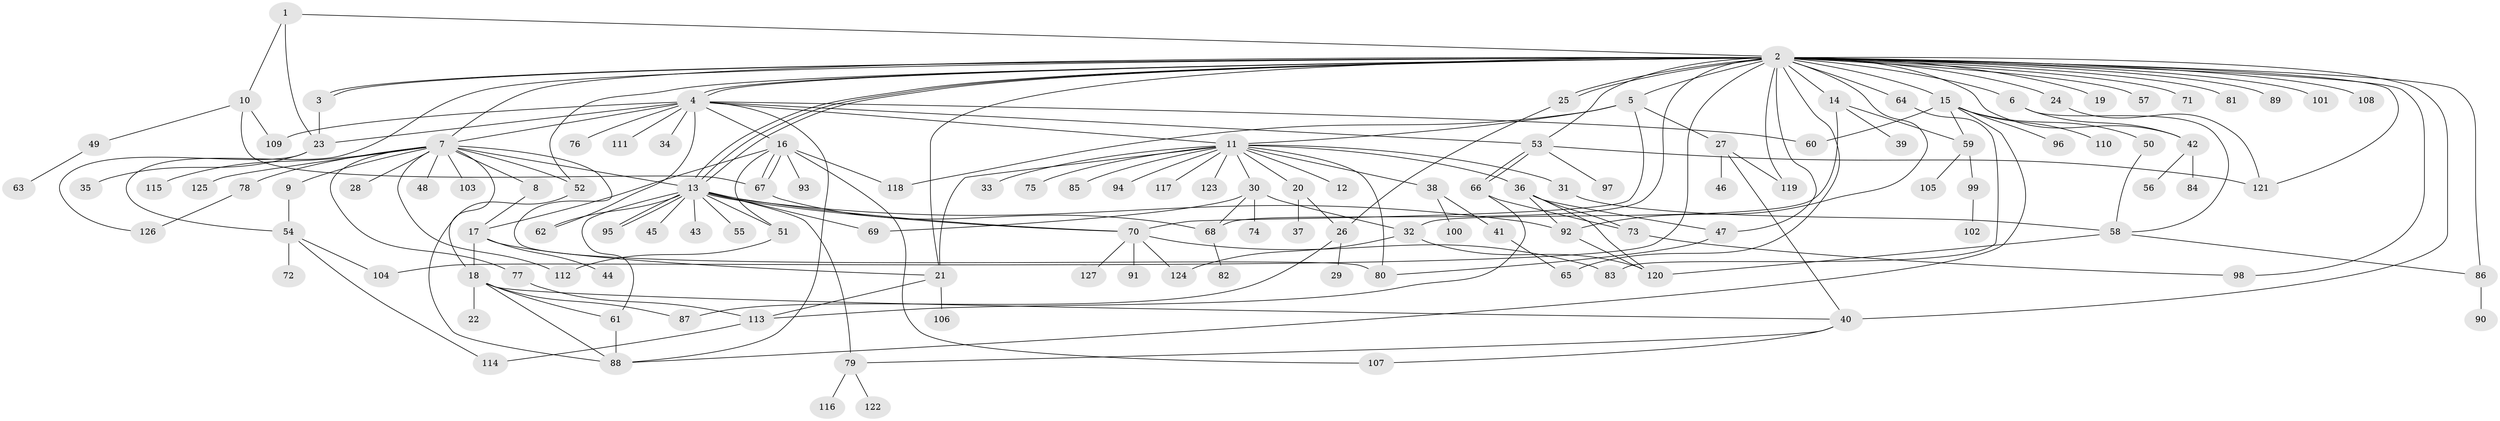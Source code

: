 // Generated by graph-tools (version 1.1) at 2025/01/03/09/25 03:01:45]
// undirected, 127 vertices, 196 edges
graph export_dot {
graph [start="1"]
  node [color=gray90,style=filled];
  1;
  2;
  3;
  4;
  5;
  6;
  7;
  8;
  9;
  10;
  11;
  12;
  13;
  14;
  15;
  16;
  17;
  18;
  19;
  20;
  21;
  22;
  23;
  24;
  25;
  26;
  27;
  28;
  29;
  30;
  31;
  32;
  33;
  34;
  35;
  36;
  37;
  38;
  39;
  40;
  41;
  42;
  43;
  44;
  45;
  46;
  47;
  48;
  49;
  50;
  51;
  52;
  53;
  54;
  55;
  56;
  57;
  58;
  59;
  60;
  61;
  62;
  63;
  64;
  65;
  66;
  67;
  68;
  69;
  70;
  71;
  72;
  73;
  74;
  75;
  76;
  77;
  78;
  79;
  80;
  81;
  82;
  83;
  84;
  85;
  86;
  87;
  88;
  89;
  90;
  91;
  92;
  93;
  94;
  95;
  96;
  97;
  98;
  99;
  100;
  101;
  102;
  103;
  104;
  105;
  106;
  107;
  108;
  109;
  110;
  111;
  112;
  113;
  114;
  115;
  116;
  117;
  118;
  119;
  120;
  121;
  122;
  123;
  124;
  125;
  126;
  127;
  1 -- 2;
  1 -- 10;
  1 -- 23;
  2 -- 3;
  2 -- 3;
  2 -- 4;
  2 -- 4;
  2 -- 5;
  2 -- 6;
  2 -- 7;
  2 -- 13;
  2 -- 13;
  2 -- 13;
  2 -- 14;
  2 -- 15;
  2 -- 19;
  2 -- 21;
  2 -- 24;
  2 -- 25;
  2 -- 25;
  2 -- 40;
  2 -- 42;
  2 -- 47;
  2 -- 52;
  2 -- 53;
  2 -- 54;
  2 -- 57;
  2 -- 64;
  2 -- 65;
  2 -- 68;
  2 -- 71;
  2 -- 81;
  2 -- 86;
  2 -- 89;
  2 -- 92;
  2 -- 98;
  2 -- 101;
  2 -- 104;
  2 -- 108;
  2 -- 119;
  2 -- 121;
  3 -- 23;
  4 -- 7;
  4 -- 11;
  4 -- 16;
  4 -- 23;
  4 -- 34;
  4 -- 53;
  4 -- 60;
  4 -- 62;
  4 -- 76;
  4 -- 88;
  4 -- 109;
  4 -- 111;
  5 -- 11;
  5 -- 27;
  5 -- 70;
  5 -- 118;
  6 -- 42;
  6 -- 58;
  7 -- 8;
  7 -- 9;
  7 -- 13;
  7 -- 18;
  7 -- 28;
  7 -- 48;
  7 -- 52;
  7 -- 77;
  7 -- 78;
  7 -- 80;
  7 -- 103;
  7 -- 112;
  7 -- 115;
  7 -- 125;
  8 -- 17;
  9 -- 54;
  10 -- 49;
  10 -- 67;
  10 -- 109;
  11 -- 12;
  11 -- 20;
  11 -- 21;
  11 -- 30;
  11 -- 31;
  11 -- 33;
  11 -- 36;
  11 -- 38;
  11 -- 75;
  11 -- 80;
  11 -- 85;
  11 -- 94;
  11 -- 117;
  11 -- 123;
  13 -- 43;
  13 -- 45;
  13 -- 51;
  13 -- 55;
  13 -- 61;
  13 -- 62;
  13 -- 69;
  13 -- 70;
  13 -- 70;
  13 -- 79;
  13 -- 92;
  13 -- 95;
  13 -- 95;
  14 -- 32;
  14 -- 39;
  14 -- 59;
  15 -- 50;
  15 -- 59;
  15 -- 60;
  15 -- 88;
  15 -- 96;
  15 -- 110;
  16 -- 17;
  16 -- 51;
  16 -- 67;
  16 -- 67;
  16 -- 93;
  16 -- 107;
  16 -- 118;
  17 -- 18;
  17 -- 21;
  17 -- 44;
  18 -- 22;
  18 -- 40;
  18 -- 61;
  18 -- 87;
  18 -- 88;
  20 -- 26;
  20 -- 37;
  21 -- 106;
  21 -- 113;
  23 -- 35;
  23 -- 126;
  24 -- 121;
  25 -- 26;
  26 -- 29;
  26 -- 87;
  27 -- 40;
  27 -- 46;
  27 -- 119;
  30 -- 32;
  30 -- 68;
  30 -- 69;
  30 -- 74;
  31 -- 58;
  32 -- 120;
  32 -- 124;
  36 -- 47;
  36 -- 73;
  36 -- 92;
  36 -- 120;
  38 -- 41;
  38 -- 100;
  40 -- 79;
  40 -- 107;
  41 -- 65;
  42 -- 56;
  42 -- 84;
  47 -- 80;
  49 -- 63;
  50 -- 58;
  51 -- 112;
  52 -- 88;
  53 -- 66;
  53 -- 66;
  53 -- 97;
  53 -- 121;
  54 -- 72;
  54 -- 104;
  54 -- 114;
  58 -- 86;
  58 -- 120;
  59 -- 99;
  59 -- 105;
  61 -- 88;
  64 -- 83;
  66 -- 73;
  66 -- 113;
  67 -- 68;
  68 -- 82;
  70 -- 83;
  70 -- 91;
  70 -- 124;
  70 -- 127;
  73 -- 98;
  77 -- 113;
  78 -- 126;
  79 -- 116;
  79 -- 122;
  86 -- 90;
  92 -- 120;
  99 -- 102;
  113 -- 114;
}
